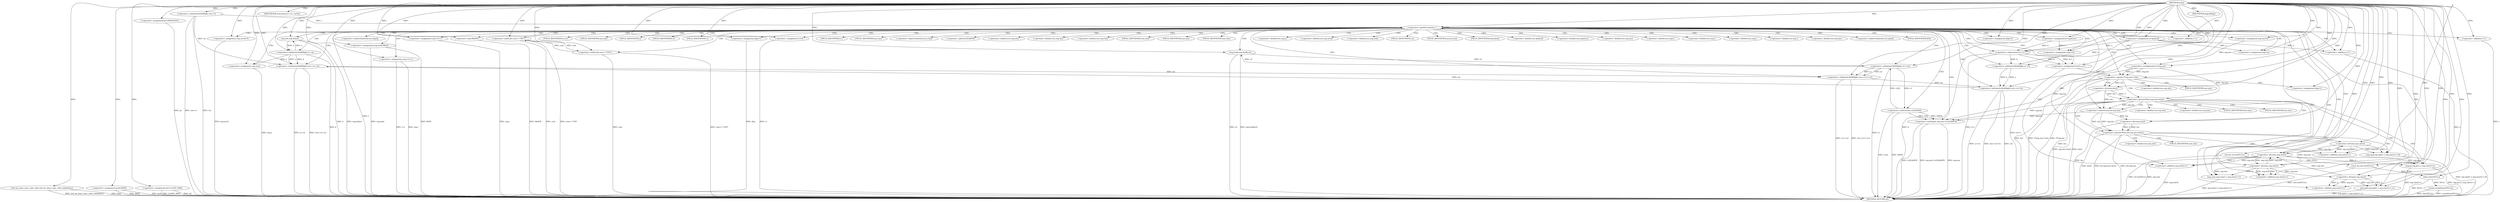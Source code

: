 digraph "main" {  
"1000583" [label = "(METHOD,main)" ]
"1000834" [label = "(METHOD_RETURN,int)" ]
"1000585" [label = "(std::ios_base::sync_with_stdio,std::ios_base::sync_with_stdio(false))" ]
"1000587" [label = "(cin.tie,cin.tie(NULL))" ]
"1000589" [label = "(cout.tie,cout.tie(NULL))" ]
"1000609" [label = "(<operator>.assignment,mod=MOD)" ]
"1000613" [label = "(<operator>.assignment,inf=LLONG_MAX)" ]
"1000617" [label = "(<operator>.assignment,pr=998244353)" ]
"1000620" [label = "(srand,srand(time(NULL)))" ]
"1000625" [label = "(<operator>.arithmeticShiftRight,cin>>t)" ]
"1000628" [label = "(<operator>.postDecrement,t--)" ]
"1000630" [label = "(IDENTIFIER,newl,for(cin>>t;t--;newl))" ]
"1000621" [label = "(time,time(NULL))" ]
"1000632" [label = "(<operator>.arithmeticShiftRight,cin>>n>>k)" ]
"1000639" [label = "(<operator>.arithmeticShiftRight,cin>>s1>>s2)" ]
"1000644" [label = "(<operator>.assignment,seg.n=n)" ]
"1000649" [label = "(<operator>.assignment,seg.asval=0)" ]
"1000654" [label = "(seg.init,seg.init(n))" ]
"1000656" [label = "(<operator>.assignment,seg.mod=MOD)" ]
"1000661" [label = "(seg.build,seg.build(s2))" ]
"1000664" [label = "(<operator>.assignment,ct=0)" ]
"1000676" [label = "(<operator>.assignment,flag=0)" ]
"1000669" [label = "(<operator>.arithmeticShiftRight,cin>>a>>b)" ]
"1000680" [label = "(<operator>.assignment,a=ops[i].ff)" ]
"1000687" [label = "(<operator>.assignment,b=ops[i].ss)" ]
"1000694" [label = "(<operator>.assignment,seg.ans=0)" ]
"1000699" [label = "(<operator>.assignment,seg.l=a)" ]
"1000704" [label = "(<operator>.assignment,seg.r=b)" ]
"1000709" [label = "(seg.sum,seg.sum(1,1,seg.size/2+1))" ]
"1000720" [label = "(<operator>.assignment,len=b-a+1)" ]
"1000784" [label = "(<operator>.assignment,seg.l=i+1)" ]
"1000791" [label = "(<operator>.assignment,seg.r=i+1)" ]
"1000798" [label = "(seg.pt,seg.pt(1,1,seg.size/2+1))" ]
"1000808" [label = "(<operator>.notEquals,seg.ans!=s1[i]-&#39)" ]
"1000818" [label = "(<operator>.and,0&#39)" ]
"1000826" [label = "(IDENTIFIER,flag,if(flag))" ]
"1000827" [label = "(<operator>.shiftLeft,cout<<\"NO\")" ]
"1000634" [label = "(<operator>.arithmeticShiftRight,n>>k)" ]
"1000641" [label = "(<operator>.arithmeticShiftRight,s1>>s2)" ]
"1000728" [label = "(<operator>.equals,2*seg.ans==len)" ]
"1000822" [label = "(<operator>.assignment,flag=1)" ]
"1000831" [label = "(<operator>.shiftLeft,cout<<\"YES\")" ]
"1000671" [label = "(<operator>.arithmeticShiftRight,a>>b)" ]
"1000712" [label = "(<operator>.addition,seg.size/2+1)" ]
"1000722" [label = "(<operator>.subtraction,b-a+1)" ]
"1000736" [label = "(<operator>.assignment,flag=1)" ]
"1000788" [label = "(<operator>.addition,i+1)" ]
"1000795" [label = "(<operator>.addition,i+1)" ]
"1000801" [label = "(<operator>.addition,seg.size/2+1)" ]
"1000812" [label = "(<operator>.subtraction,s1[i]-&#39)" ]
"1000713" [label = "(<operator>.division,seg.size/2)" ]
"1000724" [label = "(<operator>.addition,a+1)" ]
"1000729" [label = "(<operator>.multiplication,2*seg.ans)" ]
"1000741" [label = "(<operator>.greaterThan,seg.ans>len/2)" ]
"1000802" [label = "(<operator>.division,seg.size/2)" ]
"1000749" [label = "(seg.upd,seg.upd(1,1,seg.size/2+1,1))" ]
"1000745" [label = "(<operator>.division,len/2)" ]
"1000762" [label = "(<operator>.greaterThan,len-seg.ans>len/2)" ]
"1000752" [label = "(<operator>.addition,seg.size/2+1)" ]
"1000772" [label = "(seg.upd,seg.upd(1,1,seg.size/2+1,0))" ]
"1000753" [label = "(<operator>.division,seg.size/2)" ]
"1000763" [label = "(<operator>.subtraction,len-seg.ans)" ]
"1000768" [label = "(<operator>.division,len/2)" ]
"1000775" [label = "(<operator>.addition,seg.size/2+1)" ]
"1000776" [label = "(<operator>.division,seg.size/2)" ]
"1000645" [label = "(<operator>.fieldAccess,seg.n)" ]
"1000650" [label = "(<operator>.fieldAccess,seg.asval)" ]
"1000657" [label = "(<operator>.fieldAccess,seg.mod)" ]
"1000647" [label = "(FIELD_IDENTIFIER,n,n)" ]
"1000652" [label = "(FIELD_IDENTIFIER,asval,asval)" ]
"1000659" [label = "(FIELD_IDENTIFIER,mod,mod)" ]
"1000682" [label = "(<operator>.fieldAccess,ops[i].ff)" ]
"1000689" [label = "(<operator>.fieldAccess,ops[i].ss)" ]
"1000695" [label = "(<operator>.fieldAccess,seg.ans)" ]
"1000700" [label = "(<operator>.fieldAccess,seg.l)" ]
"1000705" [label = "(<operator>.fieldAccess,seg.r)" ]
"1000785" [label = "(<operator>.fieldAccess,seg.l)" ]
"1000792" [label = "(<operator>.fieldAccess,seg.r)" ]
"1000809" [label = "(<operator>.fieldAccess,seg.ans)" ]
"1000683" [label = "(<operator>.indirectIndexAccess,ops[i])" ]
"1000686" [label = "(FIELD_IDENTIFIER,ff,ff)" ]
"1000690" [label = "(<operator>.indirectIndexAccess,ops[i])" ]
"1000693" [label = "(FIELD_IDENTIFIER,ss,ss)" ]
"1000697" [label = "(FIELD_IDENTIFIER,ans,ans)" ]
"1000702" [label = "(FIELD_IDENTIFIER,l,l)" ]
"1000707" [label = "(FIELD_IDENTIFIER,r,r)" ]
"1000787" [label = "(FIELD_IDENTIFIER,l,l)" ]
"1000794" [label = "(FIELD_IDENTIFIER,r,r)" ]
"1000811" [label = "(FIELD_IDENTIFIER,ans,ans)" ]
"1000813" [label = "(<operator>.indirectIndexAccess,s1[i])" ]
"1000816" [label = "(<operator>.addressOf,&#39)" ]
"1000714" [label = "(<operator>.fieldAccess,seg.size)" ]
"1000731" [label = "(<operator>.fieldAccess,seg.ans)" ]
"1000803" [label = "(<operator>.fieldAccess,seg.size)" ]
"1000716" [label = "(FIELD_IDENTIFIER,size,size)" ]
"1000733" [label = "(FIELD_IDENTIFIER,ans,ans)" ]
"1000742" [label = "(<operator>.fieldAccess,seg.ans)" ]
"1000805" [label = "(FIELD_IDENTIFIER,size,size)" ]
"1000744" [label = "(FIELD_IDENTIFIER,ans,ans)" ]
"1000754" [label = "(<operator>.fieldAccess,seg.size)" ]
"1000765" [label = "(<operator>.fieldAccess,seg.ans)" ]
"1000756" [label = "(FIELD_IDENTIFIER,size,size)" ]
"1000767" [label = "(FIELD_IDENTIFIER,ans,ans)" ]
"1000777" [label = "(<operator>.fieldAccess,seg.size)" ]
"1000779" [label = "(FIELD_IDENTIFIER,size,size)" ]
  "1000585" -> "1000834"  [ label = "DDG: std::ios_base::sync_with_stdio(false)"] 
  "1000587" -> "1000834"  [ label = "DDG: cin.tie(NULL)"] 
  "1000589" -> "1000834"  [ label = "DDG: cout.tie(NULL)"] 
  "1000609" -> "1000834"  [ label = "DDG: mod"] 
  "1000609" -> "1000834"  [ label = "DDG: MOD"] 
  "1000613" -> "1000834"  [ label = "DDG: inf"] 
  "1000617" -> "1000834"  [ label = "DDG: pr"] 
  "1000621" -> "1000834"  [ label = "DDG: NULL"] 
  "1000620" -> "1000834"  [ label = "DDG: time(NULL)"] 
  "1000620" -> "1000834"  [ label = "DDG: srand(time(NULL))"] 
  "1000625" -> "1000834"  [ label = "DDG: cin"] 
  "1000625" -> "1000834"  [ label = "DDG: cin>>t"] 
  "1000628" -> "1000834"  [ label = "DDG: t"] 
  "1000634" -> "1000834"  [ label = "DDG: k"] 
  "1000632" -> "1000834"  [ label = "DDG: n>>k"] 
  "1000632" -> "1000834"  [ label = "DDG: cin>>n>>k"] 
  "1000641" -> "1000834"  [ label = "DDG: s1"] 
  "1000639" -> "1000834"  [ label = "DDG: s1>>s2"] 
  "1000639" -> "1000834"  [ label = "DDG: cin>>s1>>s2"] 
  "1000644" -> "1000834"  [ label = "DDG: seg.n"] 
  "1000649" -> "1000834"  [ label = "DDG: seg.asval"] 
  "1000654" -> "1000834"  [ label = "DDG: n"] 
  "1000654" -> "1000834"  [ label = "DDG: seg.init(n)"] 
  "1000656" -> "1000834"  [ label = "DDG: seg.mod"] 
  "1000656" -> "1000834"  [ label = "DDG: MOD"] 
  "1000661" -> "1000834"  [ label = "DDG: s2"] 
  "1000661" -> "1000834"  [ label = "DDG: seg.build(s2)"] 
  "1000664" -> "1000834"  [ label = "DDG: ct"] 
  "1000669" -> "1000834"  [ label = "DDG: cin"] 
  "1000669" -> "1000834"  [ label = "DDG: a>>b"] 
  "1000669" -> "1000834"  [ label = "DDG: cin>>a>>b"] 
  "1000709" -> "1000834"  [ label = "DDG: seg.sum(1,1,seg.size/2+1)"] 
  "1000722" -> "1000834"  [ label = "DDG: b"] 
  "1000724" -> "1000834"  [ label = "DDG: a"] 
  "1000722" -> "1000834"  [ label = "DDG: a+1"] 
  "1000720" -> "1000834"  [ label = "DDG: b-a+1"] 
  "1000728" -> "1000834"  [ label = "DDG: 2*seg.ans"] 
  "1000728" -> "1000834"  [ label = "DDG: len"] 
  "1000728" -> "1000834"  [ label = "DDG: 2*seg.ans==len"] 
  "1000745" -> "1000834"  [ label = "DDG: len"] 
  "1000741" -> "1000834"  [ label = "DDG: len/2"] 
  "1000741" -> "1000834"  [ label = "DDG: seg.ans>len/2"] 
  "1000762" -> "1000834"  [ label = "DDG: len-seg.ans"] 
  "1000768" -> "1000834"  [ label = "DDG: len"] 
  "1000762" -> "1000834"  [ label = "DDG: len/2"] 
  "1000762" -> "1000834"  [ label = "DDG: len-seg.ans>len/2"] 
  "1000772" -> "1000834"  [ label = "DDG: seg.upd(1,1,seg.size/2+1,0)"] 
  "1000749" -> "1000834"  [ label = "DDG: seg.upd(1,1,seg.size/2+1,1)"] 
  "1000784" -> "1000834"  [ label = "DDG: seg.l"] 
  "1000791" -> "1000834"  [ label = "DDG: seg.r"] 
  "1000795" -> "1000834"  [ label = "DDG: i"] 
  "1000791" -> "1000834"  [ label = "DDG: i+1"] 
  "1000802" -> "1000834"  [ label = "DDG: seg.size"] 
  "1000801" -> "1000834"  [ label = "DDG: seg.size/2"] 
  "1000798" -> "1000834"  [ label = "DDG: seg.size/2+1"] 
  "1000798" -> "1000834"  [ label = "DDG: seg.pt(1,1,seg.size/2+1)"] 
  "1000808" -> "1000834"  [ label = "DDG: seg.ans"] 
  "1000812" -> "1000834"  [ label = "DDG: s1[i]"] 
  "1000812" -> "1000834"  [ label = "DDG: &#39"] 
  "1000808" -> "1000834"  [ label = "DDG: s1[i]-&#39"] 
  "1000808" -> "1000834"  [ label = "DDG: seg.ans!=s1[i]-&#39"] 
  "1000818" -> "1000834"  [ label = "DDG: 0&#39"] 
  "1000822" -> "1000834"  [ label = "DDG: flag"] 
  "1000831" -> "1000834"  [ label = "DDG: cout"] 
  "1000831" -> "1000834"  [ label = "DDG: cout<<\"YES\""] 
  "1000827" -> "1000834"  [ label = "DDG: cout"] 
  "1000827" -> "1000834"  [ label = "DDG: cout<<\"NO\""] 
  "1000613" -> "1000834"  [ label = "DDG: LLONG_MAX"] 
  "1000585" -> "1000834"  [ label = "DDG: false"] 
  "1000583" -> "1000609"  [ label = "DDG: "] 
  "1000583" -> "1000613"  [ label = "DDG: "] 
  "1000583" -> "1000617"  [ label = "DDG: "] 
  "1000583" -> "1000585"  [ label = "DDG: "] 
  "1000583" -> "1000587"  [ label = "DDG: "] 
  "1000587" -> "1000589"  [ label = "DDG: NULL"] 
  "1000583" -> "1000589"  [ label = "DDG: "] 
  "1000621" -> "1000620"  [ label = "DDG: NULL"] 
  "1000583" -> "1000630"  [ label = "DDG: "] 
  "1000589" -> "1000621"  [ label = "DDG: NULL"] 
  "1000583" -> "1000621"  [ label = "DDG: "] 
  "1000583" -> "1000625"  [ label = "DDG: "] 
  "1000625" -> "1000628"  [ label = "DDG: t"] 
  "1000583" -> "1000628"  [ label = "DDG: "] 
  "1000634" -> "1000644"  [ label = "DDG: n"] 
  "1000583" -> "1000644"  [ label = "DDG: "] 
  "1000583" -> "1000649"  [ label = "DDG: "] 
  "1000583" -> "1000656"  [ label = "DDG: "] 
  "1000583" -> "1000664"  [ label = "DDG: "] 
  "1000583" -> "1000676"  [ label = "DDG: "] 
  "1000625" -> "1000632"  [ label = "DDG: cin"] 
  "1000669" -> "1000632"  [ label = "DDG: cin"] 
  "1000583" -> "1000632"  [ label = "DDG: "] 
  "1000634" -> "1000632"  [ label = "DDG: k"] 
  "1000634" -> "1000632"  [ label = "DDG: n"] 
  "1000632" -> "1000639"  [ label = "DDG: cin"] 
  "1000583" -> "1000639"  [ label = "DDG: "] 
  "1000641" -> "1000639"  [ label = "DDG: s1"] 
  "1000641" -> "1000639"  [ label = "DDG: s2"] 
  "1000583" -> "1000654"  [ label = "DDG: "] 
  "1000634" -> "1000654"  [ label = "DDG: n"] 
  "1000641" -> "1000661"  [ label = "DDG: s2"] 
  "1000583" -> "1000661"  [ label = "DDG: "] 
  "1000583" -> "1000694"  [ label = "DDG: "] 
  "1000680" -> "1000699"  [ label = "DDG: a"] 
  "1000583" -> "1000699"  [ label = "DDG: "] 
  "1000687" -> "1000704"  [ label = "DDG: b"] 
  "1000583" -> "1000704"  [ label = "DDG: "] 
  "1000722" -> "1000720"  [ label = "DDG: b"] 
  "1000722" -> "1000720"  [ label = "DDG: a+1"] 
  "1000583" -> "1000784"  [ label = "DDG: "] 
  "1000583" -> "1000791"  [ label = "DDG: "] 
  "1000583" -> "1000826"  [ label = "DDG: "] 
  "1000654" -> "1000634"  [ label = "DDG: n"] 
  "1000583" -> "1000634"  [ label = "DDG: "] 
  "1000812" -> "1000641"  [ label = "DDG: s1[i]"] 
  "1000583" -> "1000641"  [ label = "DDG: "] 
  "1000661" -> "1000641"  [ label = "DDG: s2"] 
  "1000639" -> "1000669"  [ label = "DDG: cin"] 
  "1000583" -> "1000669"  [ label = "DDG: "] 
  "1000671" -> "1000669"  [ label = "DDG: a"] 
  "1000671" -> "1000669"  [ label = "DDG: b"] 
  "1000583" -> "1000680"  [ label = "DDG: "] 
  "1000583" -> "1000687"  [ label = "DDG: "] 
  "1000583" -> "1000709"  [ label = "DDG: "] 
  "1000713" -> "1000709"  [ label = "DDG: seg.size"] 
  "1000713" -> "1000709"  [ label = "DDG: 2"] 
  "1000583" -> "1000720"  [ label = "DDG: "] 
  "1000583" -> "1000798"  [ label = "DDG: "] 
  "1000802" -> "1000798"  [ label = "DDG: seg.size"] 
  "1000802" -> "1000798"  [ label = "DDG: 2"] 
  "1000729" -> "1000808"  [ label = "DDG: seg.ans"] 
  "1000741" -> "1000808"  [ label = "DDG: seg.ans"] 
  "1000763" -> "1000808"  [ label = "DDG: seg.ans"] 
  "1000812" -> "1000808"  [ label = "DDG: s1[i]"] 
  "1000812" -> "1000808"  [ label = "DDG: &#39"] 
  "1000583" -> "1000818"  [ label = "DDG: "] 
  "1000583" -> "1000822"  [ label = "DDG: "] 
  "1000831" -> "1000827"  [ label = "DDG: cout"] 
  "1000583" -> "1000827"  [ label = "DDG: "] 
  "1000583" -> "1000671"  [ label = "DDG: "] 
  "1000680" -> "1000671"  [ label = "DDG: a"] 
  "1000722" -> "1000671"  [ label = "DDG: b"] 
  "1000713" -> "1000712"  [ label = "DDG: seg.size"] 
  "1000713" -> "1000712"  [ label = "DDG: 2"] 
  "1000583" -> "1000712"  [ label = "DDG: "] 
  "1000583" -> "1000722"  [ label = "DDG: "] 
  "1000687" -> "1000722"  [ label = "DDG: b"] 
  "1000680" -> "1000722"  [ label = "DDG: a"] 
  "1000729" -> "1000728"  [ label = "DDG: seg.ans"] 
  "1000729" -> "1000728"  [ label = "DDG: 2"] 
  "1000720" -> "1000728"  [ label = "DDG: len"] 
  "1000583" -> "1000728"  [ label = "DDG: "] 
  "1000583" -> "1000736"  [ label = "DDG: "] 
  "1000583" -> "1000788"  [ label = "DDG: "] 
  "1000583" -> "1000795"  [ label = "DDG: "] 
  "1000802" -> "1000801"  [ label = "DDG: seg.size"] 
  "1000802" -> "1000801"  [ label = "DDG: 2"] 
  "1000583" -> "1000801"  [ label = "DDG: "] 
  "1000641" -> "1000812"  [ label = "DDG: s1"] 
  "1000827" -> "1000831"  [ label = "DDG: cout"] 
  "1000583" -> "1000831"  [ label = "DDG: "] 
  "1000802" -> "1000713"  [ label = "DDG: seg.size"] 
  "1000583" -> "1000713"  [ label = "DDG: "] 
  "1000583" -> "1000724"  [ label = "DDG: "] 
  "1000680" -> "1000724"  [ label = "DDG: a"] 
  "1000583" -> "1000729"  [ label = "DDG: "] 
  "1000694" -> "1000729"  [ label = "DDG: seg.ans"] 
  "1000713" -> "1000802"  [ label = "DDG: seg.size"] 
  "1000776" -> "1000802"  [ label = "DDG: seg.size"] 
  "1000753" -> "1000802"  [ label = "DDG: seg.size"] 
  "1000583" -> "1000802"  [ label = "DDG: "] 
  "1000729" -> "1000741"  [ label = "DDG: seg.ans"] 
  "1000745" -> "1000741"  [ label = "DDG: 2"] 
  "1000745" -> "1000741"  [ label = "DDG: len"] 
  "1000728" -> "1000745"  [ label = "DDG: len"] 
  "1000583" -> "1000745"  [ label = "DDG: "] 
  "1000583" -> "1000749"  [ label = "DDG: "] 
  "1000753" -> "1000749"  [ label = "DDG: seg.size"] 
  "1000753" -> "1000749"  [ label = "DDG: 2"] 
  "1000753" -> "1000752"  [ label = "DDG: seg.size"] 
  "1000753" -> "1000752"  [ label = "DDG: 2"] 
  "1000583" -> "1000752"  [ label = "DDG: "] 
  "1000763" -> "1000762"  [ label = "DDG: seg.ans"] 
  "1000763" -> "1000762"  [ label = "DDG: len"] 
  "1000768" -> "1000762"  [ label = "DDG: 2"] 
  "1000768" -> "1000762"  [ label = "DDG: len"] 
  "1000713" -> "1000753"  [ label = "DDG: seg.size"] 
  "1000583" -> "1000753"  [ label = "DDG: "] 
  "1000745" -> "1000763"  [ label = "DDG: len"] 
  "1000583" -> "1000763"  [ label = "DDG: "] 
  "1000741" -> "1000763"  [ label = "DDG: seg.ans"] 
  "1000763" -> "1000768"  [ label = "DDG: len"] 
  "1000583" -> "1000768"  [ label = "DDG: "] 
  "1000583" -> "1000772"  [ label = "DDG: "] 
  "1000776" -> "1000772"  [ label = "DDG: seg.size"] 
  "1000776" -> "1000772"  [ label = "DDG: 2"] 
  "1000776" -> "1000775"  [ label = "DDG: seg.size"] 
  "1000776" -> "1000775"  [ label = "DDG: 2"] 
  "1000583" -> "1000775"  [ label = "DDG: "] 
  "1000713" -> "1000776"  [ label = "DDG: seg.size"] 
  "1000583" -> "1000776"  [ label = "DDG: "] 
  "1000628" -> "1000822"  [ label = "CDG: "] 
  "1000628" -> "1000728"  [ label = "CDG: "] 
  "1000628" -> "1000644"  [ label = "CDG: "] 
  "1000628" -> "1000661"  [ label = "CDG: "] 
  "1000628" -> "1000785"  [ label = "CDG: "] 
  "1000628" -> "1000671"  [ label = "CDG: "] 
  "1000628" -> "1000802"  [ label = "CDG: "] 
  "1000628" -> "1000798"  [ label = "CDG: "] 
  "1000628" -> "1000712"  [ label = "CDG: "] 
  "1000628" -> "1000705"  [ label = "CDG: "] 
  "1000628" -> "1000731"  [ label = "CDG: "] 
  "1000628" -> "1000654"  [ label = "CDG: "] 
  "1000628" -> "1000687"  [ label = "CDG: "] 
  "1000628" -> "1000634"  [ label = "CDG: "] 
  "1000628" -> "1000788"  [ label = "CDG: "] 
  "1000628" -> "1000694"  [ label = "CDG: "] 
  "1000628" -> "1000657"  [ label = "CDG: "] 
  "1000628" -> "1000680"  [ label = "CDG: "] 
  "1000628" -> "1000645"  [ label = "CDG: "] 
  "1000628" -> "1000676"  [ label = "CDG: "] 
  "1000628" -> "1000689"  [ label = "CDG: "] 
  "1000628" -> "1000686"  [ label = "CDG: "] 
  "1000628" -> "1000639"  [ label = "CDG: "] 
  "1000628" -> "1000733"  [ label = "CDG: "] 
  "1000628" -> "1000690"  [ label = "CDG: "] 
  "1000628" -> "1000784"  [ label = "CDG: "] 
  "1000628" -> "1000664"  [ label = "CDG: "] 
  "1000628" -> "1000652"  [ label = "CDG: "] 
  "1000628" -> "1000699"  [ label = "CDG: "] 
  "1000628" -> "1000809"  [ label = "CDG: "] 
  "1000628" -> "1000702"  [ label = "CDG: "] 
  "1000628" -> "1000683"  [ label = "CDG: "] 
  "1000628" -> "1000724"  [ label = "CDG: "] 
  "1000628" -> "1000818"  [ label = "CDG: "] 
  "1000628" -> "1000713"  [ label = "CDG: "] 
  "1000628" -> "1000812"  [ label = "CDG: "] 
  "1000628" -> "1000811"  [ label = "CDG: "] 
  "1000628" -> "1000649"  [ label = "CDG: "] 
  "1000628" -> "1000632"  [ label = "CDG: "] 
  "1000628" -> "1000697"  [ label = "CDG: "] 
  "1000628" -> "1000650"  [ label = "CDG: "] 
  "1000628" -> "1000795"  [ label = "CDG: "] 
  "1000628" -> "1000641"  [ label = "CDG: "] 
  "1000628" -> "1000791"  [ label = "CDG: "] 
  "1000628" -> "1000709"  [ label = "CDG: "] 
  "1000628" -> "1000803"  [ label = "CDG: "] 
  "1000628" -> "1000720"  [ label = "CDG: "] 
  "1000628" -> "1000647"  [ label = "CDG: "] 
  "1000628" -> "1000656"  [ label = "CDG: "] 
  "1000628" -> "1000704"  [ label = "CDG: "] 
  "1000628" -> "1000682"  [ label = "CDG: "] 
  "1000628" -> "1000787"  [ label = "CDG: "] 
  "1000628" -> "1000693"  [ label = "CDG: "] 
  "1000628" -> "1000707"  [ label = "CDG: "] 
  "1000628" -> "1000722"  [ label = "CDG: "] 
  "1000628" -> "1000729"  [ label = "CDG: "] 
  "1000628" -> "1000659"  [ label = "CDG: "] 
  "1000628" -> "1000695"  [ label = "CDG: "] 
  "1000628" -> "1000714"  [ label = "CDG: "] 
  "1000628" -> "1000801"  [ label = "CDG: "] 
  "1000628" -> "1000628"  [ label = "CDG: "] 
  "1000628" -> "1000816"  [ label = "CDG: "] 
  "1000628" -> "1000808"  [ label = "CDG: "] 
  "1000628" -> "1000805"  [ label = "CDG: "] 
  "1000628" -> "1000813"  [ label = "CDG: "] 
  "1000628" -> "1000792"  [ label = "CDG: "] 
  "1000628" -> "1000669"  [ label = "CDG: "] 
  "1000628" -> "1000716"  [ label = "CDG: "] 
  "1000628" -> "1000700"  [ label = "CDG: "] 
  "1000628" -> "1000794"  [ label = "CDG: "] 
  "1000628" -> "1000827"  [ label = "CDG: "] 
  "1000628" -> "1000831"  [ label = "CDG: "] 
  "1000728" -> "1000736"  [ label = "CDG: "] 
  "1000728" -> "1000744"  [ label = "CDG: "] 
  "1000728" -> "1000742"  [ label = "CDG: "] 
  "1000728" -> "1000741"  [ label = "CDG: "] 
  "1000728" -> "1000745"  [ label = "CDG: "] 
  "1000741" -> "1000765"  [ label = "CDG: "] 
  "1000741" -> "1000754"  [ label = "CDG: "] 
  "1000741" -> "1000762"  [ label = "CDG: "] 
  "1000741" -> "1000749"  [ label = "CDG: "] 
  "1000741" -> "1000767"  [ label = "CDG: "] 
  "1000741" -> "1000752"  [ label = "CDG: "] 
  "1000741" -> "1000756"  [ label = "CDG: "] 
  "1000741" -> "1000753"  [ label = "CDG: "] 
  "1000741" -> "1000768"  [ label = "CDG: "] 
  "1000741" -> "1000763"  [ label = "CDG: "] 
  "1000762" -> "1000772"  [ label = "CDG: "] 
  "1000762" -> "1000777"  [ label = "CDG: "] 
  "1000762" -> "1000775"  [ label = "CDG: "] 
  "1000762" -> "1000776"  [ label = "CDG: "] 
  "1000762" -> "1000779"  [ label = "CDG: "] 
}
